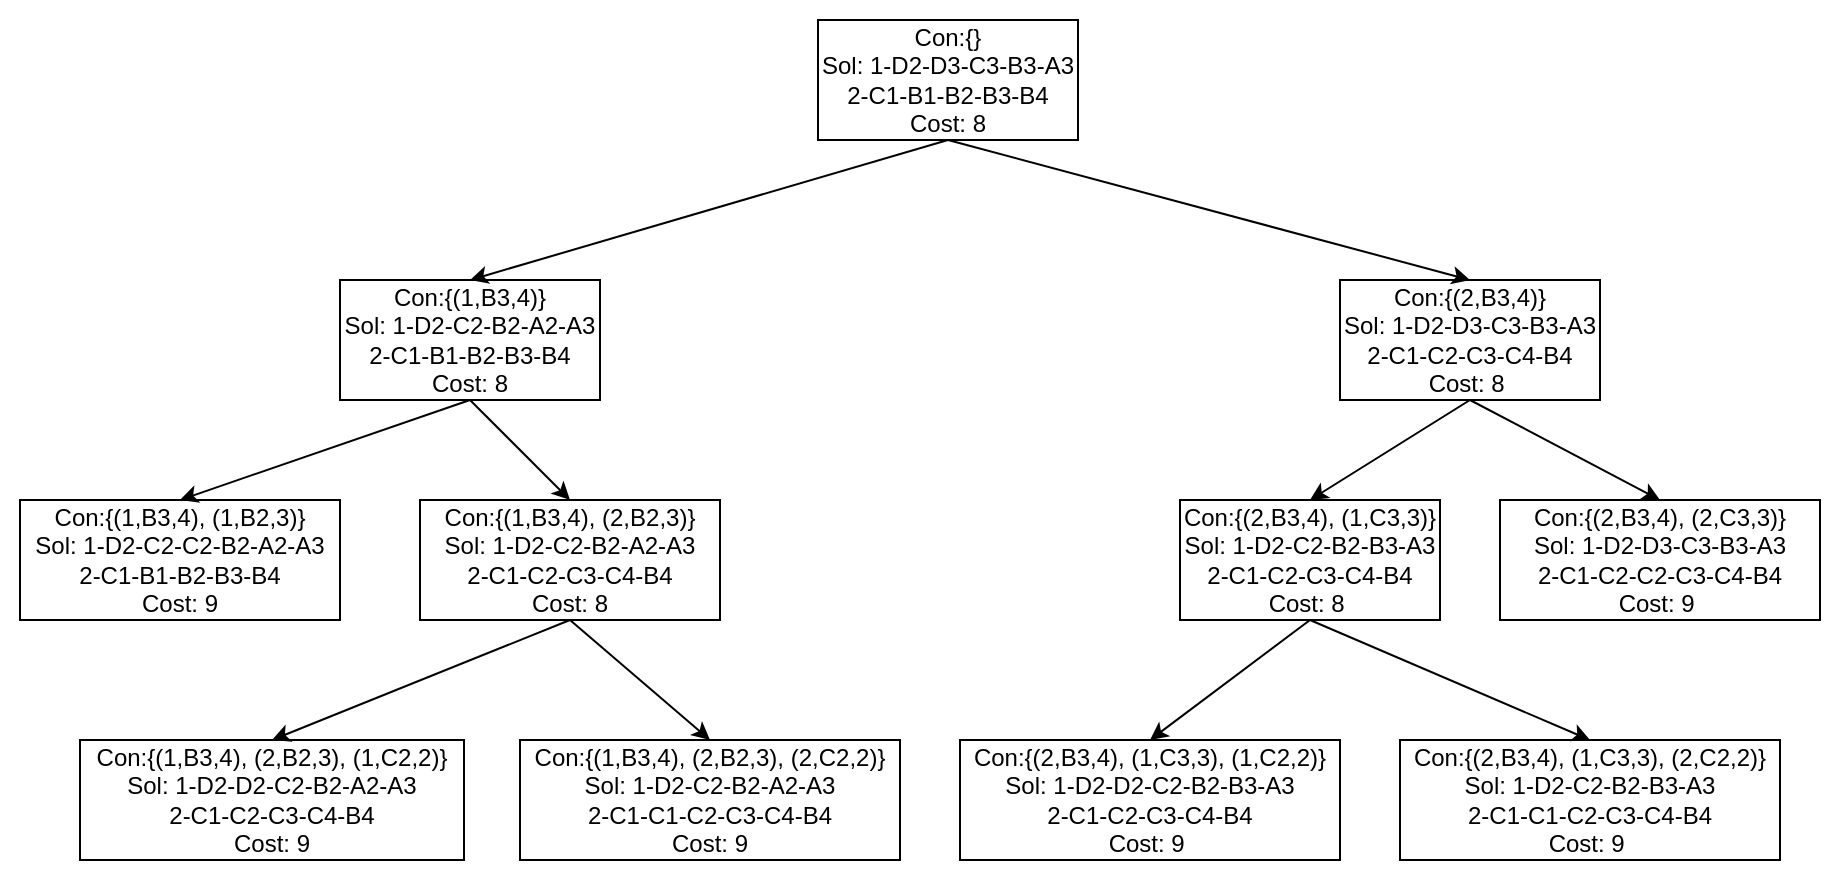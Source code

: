 <mxfile version="21.5.1" type="device">
  <diagram name="第 1 页" id="g-Eg8VqErGMTq8g1PkaV">
    <mxGraphModel dx="1861" dy="605" grid="1" gridSize="10" guides="1" tooltips="1" connect="1" arrows="1" fold="1" page="1" pageScale="1" pageWidth="827" pageHeight="1169" math="0" shadow="0">
      <root>
        <mxCell id="0" />
        <mxCell id="1" parent="0" />
        <mxCell id="qiDLWyVv44SrkH1tTutO-32" value="" style="rounded=0;whiteSpace=wrap;html=1;strokeColor=none;" vertex="1" parent="1">
          <mxGeometry x="-60" y="300" width="920" height="440" as="geometry" />
        </mxCell>
        <mxCell id="qiDLWyVv44SrkH1tTutO-1" value="Con:{}&lt;br&gt;Sol: 1-D2-D3-C3-B3-A3&lt;br&gt;2-C1-B1-B2-B3-B4&lt;br&gt;Cost: 8" style="rounded=0;whiteSpace=wrap;html=1;" vertex="1" parent="1">
          <mxGeometry x="349" y="310" width="130" height="60" as="geometry" />
        </mxCell>
        <mxCell id="qiDLWyVv44SrkH1tTutO-2" value="Con:{(1,B3,4)}&lt;br&gt;Sol: 1-D2-C2-B2-A2-A3&lt;br&gt;2-C1-B1-B2-B3-B4&lt;br&gt;Cost: 8" style="rounded=0;whiteSpace=wrap;html=1;" vertex="1" parent="1">
          <mxGeometry x="110" y="440" width="130" height="60" as="geometry" />
        </mxCell>
        <mxCell id="qiDLWyVv44SrkH1tTutO-3" value="Con:{(2,B3,4)}&lt;br&gt;Sol: 1-D2-D3-C3-B3-A3&lt;br&gt;2-C1-C2-C3-C4-B4&lt;br&gt;Cost: 8&amp;nbsp;" style="rounded=0;whiteSpace=wrap;html=1;" vertex="1" parent="1">
          <mxGeometry x="610" y="440" width="130" height="60" as="geometry" />
        </mxCell>
        <mxCell id="qiDLWyVv44SrkH1tTutO-6" value="" style="endArrow=classic;html=1;rounded=0;exitX=0.5;exitY=1;exitDx=0;exitDy=0;entryX=0.5;entryY=0;entryDx=0;entryDy=0;" edge="1" parent="1" source="qiDLWyVv44SrkH1tTutO-1" target="qiDLWyVv44SrkH1tTutO-2">
          <mxGeometry width="50" height="50" relative="1" as="geometry">
            <mxPoint x="360" y="370" as="sourcePoint" />
            <mxPoint x="390" y="460" as="targetPoint" />
          </mxGeometry>
        </mxCell>
        <mxCell id="qiDLWyVv44SrkH1tTutO-7" value="" style="endArrow=classic;html=1;rounded=0;exitX=0.5;exitY=1;exitDx=0;exitDy=0;entryX=0.5;entryY=0;entryDx=0;entryDy=0;" edge="1" parent="1" source="qiDLWyVv44SrkH1tTutO-1" target="qiDLWyVv44SrkH1tTutO-3">
          <mxGeometry width="50" height="50" relative="1" as="geometry">
            <mxPoint x="430" y="480" as="sourcePoint" />
            <mxPoint x="480" y="430" as="targetPoint" />
          </mxGeometry>
        </mxCell>
        <mxCell id="qiDLWyVv44SrkH1tTutO-8" value="Con:{(1,B3,4), (1,B2,3)}&lt;br&gt;Sol: 1-D2-C2-C2-B2-A2-A3&lt;br&gt;2-C1-B1-B2-B3-B4&lt;br&gt;Cost: 9" style="rounded=0;whiteSpace=wrap;html=1;" vertex="1" parent="1">
          <mxGeometry x="-50" y="550" width="160" height="60" as="geometry" />
        </mxCell>
        <mxCell id="qiDLWyVv44SrkH1tTutO-9" value="Con:{(1,B3,4), (2,B2,3)}&lt;br&gt;Sol: 1-D2-C2-B2-A2-A3&lt;br&gt;2-C1-C2-C3-C4-B4&lt;br&gt;Cost: 8" style="rounded=0;whiteSpace=wrap;html=1;" vertex="1" parent="1">
          <mxGeometry x="150" y="550" width="150" height="60" as="geometry" />
        </mxCell>
        <mxCell id="qiDLWyVv44SrkH1tTutO-10" value="" style="endArrow=classic;html=1;rounded=0;entryX=0.5;entryY=0;entryDx=0;entryDy=0;exitX=0.5;exitY=1;exitDx=0;exitDy=0;" edge="1" parent="1" source="qiDLWyVv44SrkH1tTutO-2" target="qiDLWyVv44SrkH1tTutO-8">
          <mxGeometry width="50" height="50" relative="1" as="geometry">
            <mxPoint x="10" y="440" as="sourcePoint" />
            <mxPoint x="60" y="390" as="targetPoint" />
          </mxGeometry>
        </mxCell>
        <mxCell id="qiDLWyVv44SrkH1tTutO-11" value="" style="endArrow=classic;html=1;rounded=0;entryX=0.5;entryY=0;entryDx=0;entryDy=0;exitX=0.5;exitY=1;exitDx=0;exitDy=0;" edge="1" parent="1" source="qiDLWyVv44SrkH1tTutO-2" target="qiDLWyVv44SrkH1tTutO-9">
          <mxGeometry width="50" height="50" relative="1" as="geometry">
            <mxPoint x="320" y="460" as="sourcePoint" />
            <mxPoint x="370" y="410" as="targetPoint" />
          </mxGeometry>
        </mxCell>
        <mxCell id="qiDLWyVv44SrkH1tTutO-12" value="Con:{(2,B3,4), (1,C3,3)}&lt;br&gt;Sol: 1-D2-C2-B2-B3-A3&lt;br&gt;2-C1-C2-C3-C4-B4&lt;br&gt;Cost: 8&amp;nbsp;" style="rounded=0;whiteSpace=wrap;html=1;" vertex="1" parent="1">
          <mxGeometry x="530" y="550" width="130" height="60" as="geometry" />
        </mxCell>
        <mxCell id="qiDLWyVv44SrkH1tTutO-13" value="Con:{(2,B3,4), (2,C3,3)}&lt;br&gt;Sol: 1-D2-D3-C3-B3-A3&lt;br&gt;2-C1-C2-C2-C3-C4-B4&lt;br&gt;Cost: 9&amp;nbsp;" style="rounded=0;whiteSpace=wrap;html=1;" vertex="1" parent="1">
          <mxGeometry x="690" y="550" width="160" height="60" as="geometry" />
        </mxCell>
        <mxCell id="qiDLWyVv44SrkH1tTutO-14" value="" style="endArrow=classic;html=1;rounded=0;entryX=0.5;entryY=0;entryDx=0;entryDy=0;exitX=0.5;exitY=1;exitDx=0;exitDy=0;" edge="1" parent="1" source="qiDLWyVv44SrkH1tTutO-3" target="qiDLWyVv44SrkH1tTutO-12">
          <mxGeometry width="50" height="50" relative="1" as="geometry">
            <mxPoint x="480" y="470" as="sourcePoint" />
            <mxPoint x="530" y="420" as="targetPoint" />
          </mxGeometry>
        </mxCell>
        <mxCell id="qiDLWyVv44SrkH1tTutO-15" value="" style="endArrow=classic;html=1;rounded=0;entryX=0.5;entryY=0;entryDx=0;entryDy=0;exitX=0.5;exitY=1;exitDx=0;exitDy=0;" edge="1" parent="1" source="qiDLWyVv44SrkH1tTutO-3" target="qiDLWyVv44SrkH1tTutO-13">
          <mxGeometry width="50" height="50" relative="1" as="geometry">
            <mxPoint x="790" y="500" as="sourcePoint" />
            <mxPoint x="840" y="450" as="targetPoint" />
          </mxGeometry>
        </mxCell>
        <mxCell id="qiDLWyVv44SrkH1tTutO-17" value="Con:{(1,B3,4), (2,B2,3), (1,C2,2)}&lt;br&gt;Sol: 1-D2-D2-C2-B2-A2-A3&lt;br&gt;2-C1-C2-C3-C4-B4&lt;br&gt;Cost: 9" style="rounded=0;whiteSpace=wrap;html=1;" vertex="1" parent="1">
          <mxGeometry x="-20" y="670" width="192" height="60" as="geometry" />
        </mxCell>
        <mxCell id="qiDLWyVv44SrkH1tTutO-18" value="Con:{(1,B3,4), (2,B2,3), (2,C2,2)}&lt;br&gt;Sol: 1-D2-C2-B2-A2-A3&lt;br&gt;2-C1-C1-C2-C3-C4-B4&lt;br&gt;Cost: 9" style="rounded=0;whiteSpace=wrap;html=1;" vertex="1" parent="1">
          <mxGeometry x="200" y="670" width="190" height="60" as="geometry" />
        </mxCell>
        <mxCell id="qiDLWyVv44SrkH1tTutO-19" value="" style="endArrow=classic;html=1;rounded=0;entryX=0.5;entryY=0;entryDx=0;entryDy=0;exitX=0.5;exitY=1;exitDx=0;exitDy=0;" edge="1" parent="1" source="qiDLWyVv44SrkH1tTutO-9" target="qiDLWyVv44SrkH1tTutO-17">
          <mxGeometry width="50" height="50" relative="1" as="geometry">
            <mxPoint x="180" y="670" as="sourcePoint" />
            <mxPoint x="230" y="620" as="targetPoint" />
          </mxGeometry>
        </mxCell>
        <mxCell id="qiDLWyVv44SrkH1tTutO-20" value="" style="endArrow=classic;html=1;rounded=0;entryX=0.5;entryY=0;entryDx=0;entryDy=0;exitX=0.5;exitY=1;exitDx=0;exitDy=0;" edge="1" parent="1" source="qiDLWyVv44SrkH1tTutO-9" target="qiDLWyVv44SrkH1tTutO-18">
          <mxGeometry width="50" height="50" relative="1" as="geometry">
            <mxPoint x="280" y="660" as="sourcePoint" />
            <mxPoint x="330" y="610" as="targetPoint" />
          </mxGeometry>
        </mxCell>
        <mxCell id="qiDLWyVv44SrkH1tTutO-22" value="Con:{(2,B3,4), (1,C3,3), (1,C2,2)}&lt;br&gt;Sol: 1-D2-D2-C2-B2-B3-A3&lt;br&gt;2-C1-C2-C3-C4-B4&lt;br&gt;Cost: 9&amp;nbsp;" style="rounded=0;whiteSpace=wrap;html=1;" vertex="1" parent="1">
          <mxGeometry x="420" y="670" width="190" height="60" as="geometry" />
        </mxCell>
        <mxCell id="qiDLWyVv44SrkH1tTutO-23" value="Con:{(2,B3,4), (1,C3,3), (2,C2,2)}&lt;br&gt;Sol: 1-D2-C2-B2-B3-A3&lt;br&gt;2-C1-C1-C2-C3-C4-B4&lt;br&gt;Cost: 9&amp;nbsp;" style="rounded=0;whiteSpace=wrap;html=1;" vertex="1" parent="1">
          <mxGeometry x="640" y="670" width="190" height="60" as="geometry" />
        </mxCell>
        <mxCell id="qiDLWyVv44SrkH1tTutO-24" value="" style="endArrow=classic;html=1;rounded=0;entryX=0.5;entryY=0;entryDx=0;entryDy=0;exitX=0.5;exitY=1;exitDx=0;exitDy=0;" edge="1" parent="1" source="qiDLWyVv44SrkH1tTutO-12" target="qiDLWyVv44SrkH1tTutO-22">
          <mxGeometry width="50" height="50" relative="1" as="geometry">
            <mxPoint x="400" y="600" as="sourcePoint" />
            <mxPoint x="450" y="550" as="targetPoint" />
          </mxGeometry>
        </mxCell>
        <mxCell id="qiDLWyVv44SrkH1tTutO-25" value="" style="endArrow=classic;html=1;rounded=0;exitX=0.5;exitY=1;exitDx=0;exitDy=0;entryX=0.5;entryY=0;entryDx=0;entryDy=0;" edge="1" parent="1" source="qiDLWyVv44SrkH1tTutO-12" target="qiDLWyVv44SrkH1tTutO-23">
          <mxGeometry width="50" height="50" relative="1" as="geometry">
            <mxPoint x="680" y="670" as="sourcePoint" />
            <mxPoint x="730" y="620" as="targetPoint" />
          </mxGeometry>
        </mxCell>
      </root>
    </mxGraphModel>
  </diagram>
</mxfile>
